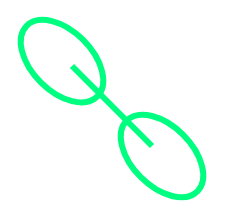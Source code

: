 <mxfile version="16.1.2" type="device"><diagram id="R2kaEWDZENdZMMz0g0x4" name="Page-1"><mxGraphModel dx="910" dy="754" grid="1" gridSize="10" guides="1" tooltips="1" connect="1" arrows="1" fold="1" page="1" pageScale="1" pageWidth="827" pageHeight="1169" math="0" shadow="0"><root><mxCell id="0"/><mxCell id="1" parent="0"/><mxCell id="32ohzya42sWreJL9_lDW-1" value="" style="ellipse;whiteSpace=wrap;html=1;strokeWidth=3;rotation=45;strokeColor=#00FF80;fillColor=none;" vertex="1" parent="1"><mxGeometry x="10" y="22.57" width="50" height="30" as="geometry"/></mxCell><mxCell id="32ohzya42sWreJL9_lDW-2" value="" style="ellipse;whiteSpace=wrap;html=1;strokeWidth=3;rotation=45;strokeColor=#00FF80;fillColor=none;" vertex="1" parent="1"><mxGeometry x="60" y="70" width="50" height="30" as="geometry"/></mxCell><mxCell id="32ohzya42sWreJL9_lDW-3" value="" style="endArrow=none;html=1;rounded=0;strokeWidth=3;strokeColor=#00FF80;" edge="1" parent="1"><mxGeometry width="50" height="50" relative="1" as="geometry"><mxPoint x="40" y="40" as="sourcePoint"/><mxPoint x="80" y="80" as="targetPoint"/></mxGeometry></mxCell></root></mxGraphModel></diagram></mxfile>